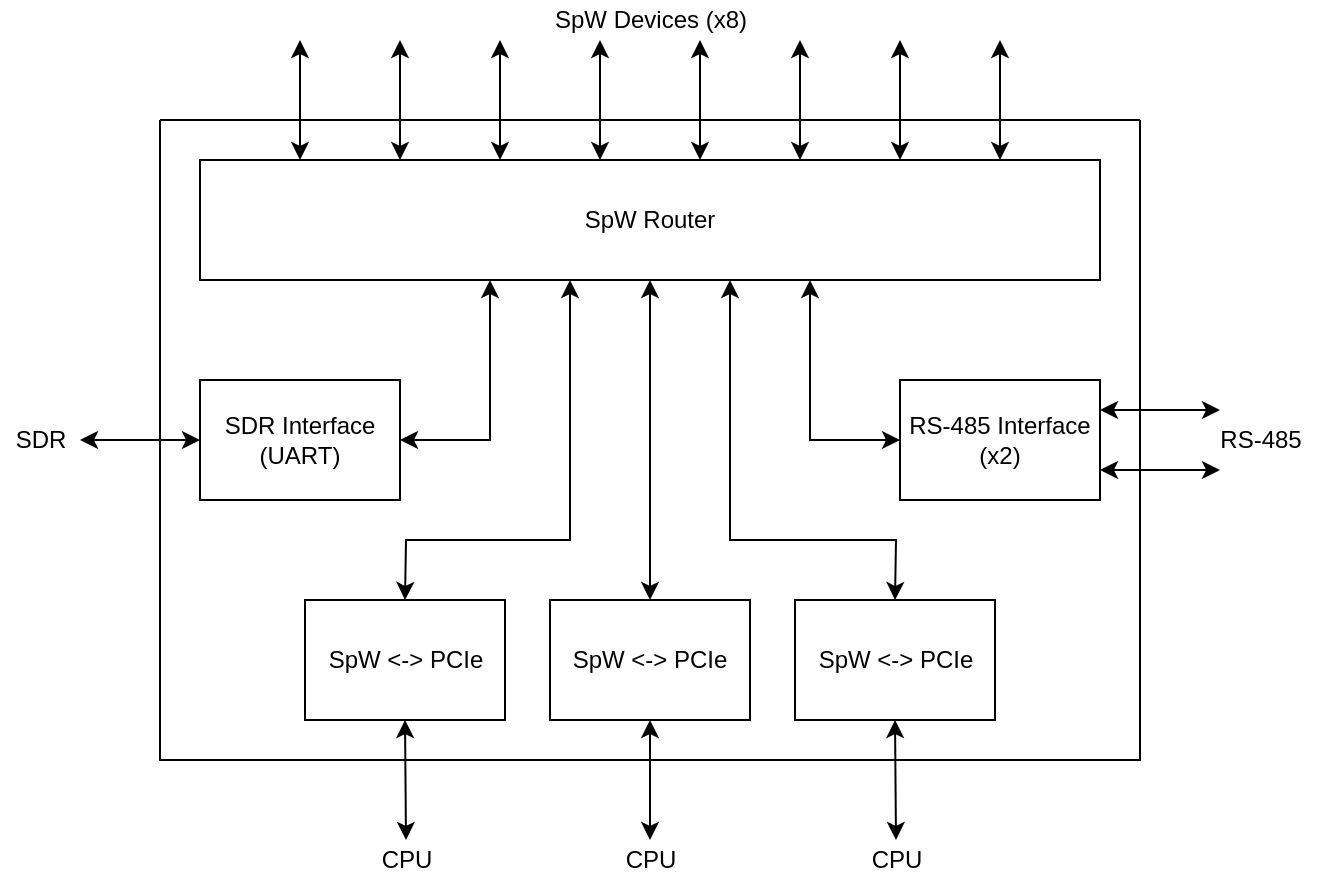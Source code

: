 <mxfile version="16.1.2" type="device" pages="2"><diagram id="X7ZZxWPBKj6NZuq8O8Zp" name="Hardware"><mxGraphModel dx="1585" dy="732" grid="1" gridSize="10" guides="1" tooltips="1" connect="1" arrows="1" fold="1" page="0" pageScale="1" pageWidth="850" pageHeight="1100" background="none" math="1" shadow="0"><root><mxCell id="0"/><mxCell id="1" parent="0"/><mxCell id="EnjxcjaDla8O38CP3iKy-5" value="" style="endArrow=classic;html=1;rounded=0;startArrow=classic;startFill=1;endFill=1;" parent="1" edge="1"><mxGeometry width="50" height="50" relative="1" as="geometry"><mxPoint x="70" y="260" as="sourcePoint"/><mxPoint x="70" y="200" as="targetPoint"/></mxGeometry></mxCell><mxCell id="EnjxcjaDla8O38CP3iKy-10" value="" style="endArrow=classic;html=1;rounded=0;startArrow=classic;startFill=1;endFill=1;" parent="1" edge="1"><mxGeometry width="50" height="50" relative="1" as="geometry"><mxPoint x="270" y="260" as="sourcePoint"/><mxPoint x="270" y="200" as="targetPoint"/></mxGeometry></mxCell><mxCell id="EnjxcjaDla8O38CP3iKy-11" value="" style="endArrow=classic;html=1;rounded=0;endFill=1;startArrow=classic;startFill=1;" parent="1" edge="1"><mxGeometry width="50" height="50" relative="1" as="geometry"><mxPoint x="370" y="260" as="sourcePoint"/><mxPoint x="370" y="200" as="targetPoint"/></mxGeometry></mxCell><mxCell id="EnjxcjaDla8O38CP3iKy-12" value="" style="endArrow=classic;html=1;rounded=0;exitX=0.617;exitY=0;exitDx=0;exitDy=0;exitPerimeter=0;startArrow=classic;startFill=1;endFill=1;" parent="1" edge="1"><mxGeometry width="50" height="50" relative="1" as="geometry"><mxPoint x="420" y="260" as="sourcePoint"/><mxPoint x="420" y="200" as="targetPoint"/></mxGeometry></mxCell><mxCell id="0KRnMO97e6MourpZVnL7-1" value="" style="swimlane;startSize=0;" parent="1" vertex="1"><mxGeometry y="240" width="490" height="320" as="geometry"><mxRectangle y="240" width="50" height="40" as="alternateBounds"/></mxGeometry></mxCell><mxCell id="EnjxcjaDla8O38CP3iKy-2" value="SpW Router" style="rounded=0;whiteSpace=wrap;html=1;" parent="0KRnMO97e6MourpZVnL7-1" vertex="1"><mxGeometry x="20" y="20" width="450" height="60" as="geometry"/></mxCell><mxCell id="EnjxcjaDla8O38CP3iKy-13" value="" style="endArrow=classic;html=1;rounded=0;entryX=0.5;entryY=1;entryDx=0;entryDy=0;exitX=0.5;exitY=0;exitDx=0;exitDy=0;startArrow=classic;startFill=1;endFill=1;" parent="0KRnMO97e6MourpZVnL7-1" source="872rhfxSX0RQ1M4R4EJF-1" target="EnjxcjaDla8O38CP3iKy-2" edge="1"><mxGeometry width="50" height="50" relative="1" as="geometry"><mxPoint x="160" y="160" as="sourcePoint"/><mxPoint x="340" y="180" as="targetPoint"/></mxGeometry></mxCell><mxCell id="872rhfxSX0RQ1M4R4EJF-1" value="SpW &amp;lt;-&amp;gt; PCIe" style="rounded=0;whiteSpace=wrap;html=1;" parent="0KRnMO97e6MourpZVnL7-1" vertex="1"><mxGeometry x="195" y="240" width="100" height="60" as="geometry"/></mxCell><mxCell id="TTqOJA4xTbvuZ6cHveuu-1" value="RS-485 Interface&lt;br&gt;(x2)" style="rounded=0;whiteSpace=wrap;html=1;" parent="0KRnMO97e6MourpZVnL7-1" vertex="1"><mxGeometry x="370" y="130" width="100" height="60" as="geometry"/></mxCell><mxCell id="TTqOJA4xTbvuZ6cHveuu-13" value="" style="endArrow=classic;html=1;rounded=0;exitX=0.5;exitY=1;exitDx=0;exitDy=0;startArrow=classic;startFill=1;endFill=1;" parent="0KRnMO97e6MourpZVnL7-1" source="872rhfxSX0RQ1M4R4EJF-1" edge="1"><mxGeometry width="50" height="50" relative="1" as="geometry"><mxPoint x="330" y="240" as="sourcePoint"/><mxPoint x="245" y="360" as="targetPoint"/></mxGeometry></mxCell><mxCell id="BJW--xGfMLCK1Y9SliRg-7" value="SpW &amp;lt;-&amp;gt; PCIe" style="rounded=0;whiteSpace=wrap;html=1;" parent="0KRnMO97e6MourpZVnL7-1" vertex="1"><mxGeometry x="72.5" y="240" width="100" height="60" as="geometry"/></mxCell><mxCell id="BJW--xGfMLCK1Y9SliRg-14" value="" style="endArrow=classic;startArrow=classic;html=1;rounded=0;exitX=0;exitY=0.5;exitDx=0;exitDy=0;" parent="0KRnMO97e6MourpZVnL7-1" source="TTqOJA4xTbvuZ6cHveuu-1" edge="1"><mxGeometry width="50" height="50" relative="1" as="geometry"><mxPoint x="300" y="150" as="sourcePoint"/><mxPoint x="325" y="80" as="targetPoint"/><Array as="points"><mxPoint x="325" y="160"/></Array></mxGeometry></mxCell><mxCell id="BJW--xGfMLCK1Y9SliRg-16" value="" style="endArrow=classic;startArrow=classic;html=1;rounded=0;exitX=0;exitY=0.5;exitDx=0;exitDy=0;entryX=1;entryY=0.5;entryDx=0;entryDy=0;" parent="0KRnMO97e6MourpZVnL7-1" edge="1" target="c3KkFrBJYDbq3JbwsuTN-1"><mxGeometry width="50" height="50" relative="1" as="geometry"><mxPoint x="165" y="80" as="sourcePoint"/><mxPoint x="110" y="160" as="targetPoint"/><Array as="points"><mxPoint x="165" y="160"/></Array></mxGeometry></mxCell><mxCell id="c3KkFrBJYDbq3JbwsuTN-1" value="SDR Interface&lt;br&gt;(UART)" style="rounded=0;whiteSpace=wrap;html=1;" vertex="1" parent="0KRnMO97e6MourpZVnL7-1"><mxGeometry x="20" y="130" width="100" height="60" as="geometry"/></mxCell><mxCell id="8DitwZMtpZte4qbZqds6-3" value="" style="endArrow=classic;html=1;rounded=0;endFill=1;startArrow=classic;startFill=1;" parent="1" edge="1"><mxGeometry width="50" height="50" relative="1" as="geometry"><mxPoint x="320" y="260" as="sourcePoint"/><mxPoint x="320" y="200" as="targetPoint"/></mxGeometry></mxCell><mxCell id="BJW--xGfMLCK1Y9SliRg-2" value="" style="endArrow=classic;html=1;rounded=0;startArrow=classic;startFill=1;endFill=1;" parent="1" edge="1"><mxGeometry width="50" height="50" relative="1" as="geometry"><mxPoint x="120" y="260" as="sourcePoint"/><mxPoint x="120" y="200" as="targetPoint"/></mxGeometry></mxCell><mxCell id="BJW--xGfMLCK1Y9SliRg-3" value="" style="endArrow=classic;html=1;rounded=0;startArrow=classic;startFill=1;endFill=1;" parent="1" edge="1"><mxGeometry width="50" height="50" relative="1" as="geometry"><mxPoint x="170" y="260" as="sourcePoint"/><mxPoint x="170" y="200" as="targetPoint"/></mxGeometry></mxCell><mxCell id="BJW--xGfMLCK1Y9SliRg-4" value="" style="endArrow=classic;html=1;rounded=0;startArrow=classic;startFill=1;endFill=1;" parent="1" edge="1"><mxGeometry width="50" height="50" relative="1" as="geometry"><mxPoint x="220" y="260" as="sourcePoint"/><mxPoint x="220" y="200" as="targetPoint"/></mxGeometry></mxCell><mxCell id="BJW--xGfMLCK1Y9SliRg-8" value="SpW &amp;lt;-&amp;gt; PCIe" style="rounded=0;whiteSpace=wrap;html=1;" parent="1" vertex="1"><mxGeometry x="317.5" y="480" width="100" height="60" as="geometry"/></mxCell><mxCell id="BJW--xGfMLCK1Y9SliRg-9" value="" style="endArrow=classic;html=1;rounded=0;exitX=0.5;exitY=1;exitDx=0;exitDy=0;startArrow=classic;startFill=1;endFill=1;" parent="1" source="BJW--xGfMLCK1Y9SliRg-8" edge="1"><mxGeometry width="50" height="50" relative="1" as="geometry"><mxPoint x="255" y="550" as="sourcePoint"/><mxPoint x="368" y="600" as="targetPoint"/></mxGeometry></mxCell><mxCell id="BJW--xGfMLCK1Y9SliRg-10" value="" style="endArrow=classic;html=1;rounded=0;exitX=0.5;exitY=1;exitDx=0;exitDy=0;startArrow=classic;startFill=1;endFill=1;" parent="1" source="BJW--xGfMLCK1Y9SliRg-7" edge="1"><mxGeometry width="50" height="50" relative="1" as="geometry"><mxPoint x="377.5" y="548" as="sourcePoint"/><mxPoint x="123" y="600" as="targetPoint"/></mxGeometry></mxCell><mxCell id="BJW--xGfMLCK1Y9SliRg-12" value="" style="endArrow=classic;html=1;rounded=0;exitX=0.5;exitY=0;exitDx=0;exitDy=0;startArrow=classic;startFill=1;endFill=1;" parent="1" source="BJW--xGfMLCK1Y9SliRg-8" edge="1"><mxGeometry width="50" height="50" relative="1" as="geometry"><mxPoint x="255" y="490" as="sourcePoint"/><mxPoint x="285" y="320" as="targetPoint"/><Array as="points"><mxPoint x="368" y="450"/><mxPoint x="285" y="450"/></Array></mxGeometry></mxCell><mxCell id="BJW--xGfMLCK1Y9SliRg-13" value="" style="endArrow=classic;html=1;rounded=0;exitX=0.5;exitY=0;exitDx=0;exitDy=0;startArrow=classic;startFill=1;endFill=1;entryX=0.5;entryY=0;entryDx=0;entryDy=0;" parent="1" target="BJW--xGfMLCK1Y9SliRg-7" edge="1"><mxGeometry width="50" height="50" relative="1" as="geometry"><mxPoint x="205" y="320" as="sourcePoint"/><mxPoint x="205" y="480" as="targetPoint"/><Array as="points"><mxPoint x="205" y="450"/><mxPoint x="123" y="450"/></Array></mxGeometry></mxCell><mxCell id="BJW--xGfMLCK1Y9SliRg-17" value="" style="endArrow=classic;startArrow=classic;html=1;rounded=0;exitX=1;exitY=0.25;exitDx=0;exitDy=0;" parent="1" source="TTqOJA4xTbvuZ6cHveuu-1" edge="1"><mxGeometry width="50" height="50" relative="1" as="geometry"><mxPoint x="170" y="410" as="sourcePoint"/><mxPoint x="530" y="385" as="targetPoint"/></mxGeometry></mxCell><mxCell id="BJW--xGfMLCK1Y9SliRg-19" value="SDR" style="text;html=1;align=center;verticalAlign=middle;resizable=0;points=[];autosize=1;strokeColor=none;fillColor=none;" parent="1" vertex="1"><mxGeometry x="-80" y="390" width="40" height="20" as="geometry"/></mxCell><mxCell id="BJW--xGfMLCK1Y9SliRg-21" value="RS-485" style="text;html=1;align=center;verticalAlign=middle;resizable=0;points=[];autosize=1;strokeColor=none;fillColor=none;" parent="1" vertex="1"><mxGeometry x="520" y="390" width="60" height="20" as="geometry"/></mxCell><mxCell id="BJW--xGfMLCK1Y9SliRg-23" value="CPU" style="text;html=1;align=center;verticalAlign=middle;resizable=0;points=[];autosize=1;strokeColor=none;fillColor=none;" parent="1" vertex="1"><mxGeometry x="347.5" y="600" width="40" height="20" as="geometry"/></mxCell><mxCell id="BJW--xGfMLCK1Y9SliRg-24" value="CPU" style="text;html=1;align=center;verticalAlign=middle;resizable=0;points=[];autosize=1;strokeColor=none;fillColor=none;" parent="1" vertex="1"><mxGeometry x="225" y="600" width="40" height="20" as="geometry"/></mxCell><mxCell id="BJW--xGfMLCK1Y9SliRg-25" value="CPU" style="text;html=1;align=center;verticalAlign=middle;resizable=0;points=[];autosize=1;strokeColor=none;fillColor=none;" parent="1" vertex="1"><mxGeometry x="103" y="600" width="40" height="20" as="geometry"/></mxCell><mxCell id="BJW--xGfMLCK1Y9SliRg-27" value="SpW Devices (x8)" style="text;html=1;align=center;verticalAlign=middle;resizable=0;points=[];autosize=1;strokeColor=none;fillColor=none;" parent="1" vertex="1"><mxGeometry x="190" y="180" width="110" height="20" as="geometry"/></mxCell><mxCell id="c3KkFrBJYDbq3JbwsuTN-2" value="" style="endArrow=classic;startArrow=classic;html=1;rounded=0;entryX=0;entryY=0.5;entryDx=0;entryDy=0;" edge="1" parent="1" target="c3KkFrBJYDbq3JbwsuTN-1"><mxGeometry width="50" height="50" relative="1" as="geometry"><mxPoint x="-40" y="400" as="sourcePoint"/><mxPoint x="-10" y="430" as="targetPoint"/></mxGeometry></mxCell><mxCell id="c3KkFrBJYDbq3JbwsuTN-3" value="" style="endArrow=classic;startArrow=classic;html=1;rounded=0;exitX=1;exitY=0.75;exitDx=0;exitDy=0;" edge="1" parent="1" source="TTqOJA4xTbvuZ6cHveuu-1"><mxGeometry width="50" height="50" relative="1" as="geometry"><mxPoint x="530" y="440" as="sourcePoint"/><mxPoint x="530" y="415" as="targetPoint"/></mxGeometry></mxCell></root></mxGraphModel></diagram><diagram id="GTtWen6f6lWg4uHdXTQe" name="Software"><mxGraphModel dx="1102" dy="725" grid="1" gridSize="10" guides="1" tooltips="1" connect="1" arrows="1" fold="1" page="1" pageScale="1" pageWidth="850" pageHeight="1100" math="0" shadow="0"><root><mxCell id="SvIwL9T50VkOKyQwJIcK-0"/><mxCell id="SvIwL9T50VkOKyQwJIcK-1" parent="SvIwL9T50VkOKyQwJIcK-0"/></root></mxGraphModel></diagram></mxfile>